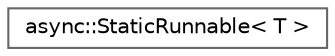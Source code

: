 digraph "Graphical Class Hierarchy"
{
 // LATEX_PDF_SIZE
  bgcolor="transparent";
  edge [fontname=Helvetica,fontsize=10,labelfontname=Helvetica,labelfontsize=10];
  node [fontname=Helvetica,fontsize=10,shape=box,height=0.2,width=0.4];
  rankdir="LR";
  Node0 [id="Node000000",label="async::StaticRunnable\< T \>",height=0.2,width=0.4,color="grey40", fillcolor="white", style="filled",URL="$d3/d17/classasync_1_1StaticRunnable.html",tooltip=" "];
}
